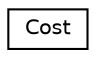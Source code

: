 digraph "Gráfico de Hierarquia de Classes"
{
  edge [fontname="Helvetica",fontsize="10",labelfontname="Helvetica",labelfontsize="10"];
  node [fontname="Helvetica",fontsize="10",shape=record];
  rankdir="LR";
  Node1 [label="Cost",height=0.2,width=0.4,color="black", fillcolor="white", style="filled",URL="$classCost.html"];
}
